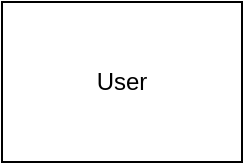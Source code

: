 <mxfile version="24.8.1">
  <diagram name="ClassDiagram" id="Page-1">
    <mxGraphModel dx="1290" dy="470" grid="1" gridSize="10" guides="1" tooltips="1" connect="1" arrows="1" fold="1" page="1" pageScale="1" pageWidth="827" pageHeight="1169" math="0" shadow="0">
      <root>
        <mxCell id="0" />
        <mxCell id="1" parent="0" />

        <!-- User Class -->
        <mxCell id="userClass" value="User" style="rounded=0;whiteSpace=wrap;html=1;" vertex="1" parent="1">
          <mxGeometry x="120" y="100" width="120" height="80" as="geometry" />
        </mxCell>
        <mxCell id="userAttributes" value="- id: Integer<br>- name: String<br>- email: String<br>- password: String" style="rounded=0;whiteSpace=wrap;html=1;" vertex="1" parent="userClass">
          <mxGeometry x="120" y="180" width="120" height="80" as="geometry" />
        </mxCell>
        <mxCell id="userMethods" value="+login()<br>+register()<br>+updateAccount()" style="rounded=0;whiteSpace=wrap;html=1;" vertex="1" parent="userClass">
          <mxGeometry x="120" y="260" width="120" height="60" as="geometry" />
        </mxCell>

        <!-- Flight Class -->
        <mxCell id="flightClass" value="Flight" style="rounded=0;whiteSpace=wrap;html=1;" vertex="1" parent="1">
          <mxGeometry x="300" y="100" width="120" height="80" as="geometry" />
        </mxCell>
        <mxCell id="flightAttributes" value="- flightID: Integer<br>- departure: String<br>- arrival: String<br>- date: Date<br>- time: Time" style="rounded=0;whiteSpace=wrap;html=1;" vertex="1" parent="flightClass">
          <mxGeometry x="300" y="180" width="120" height="80" as="geometry" />
        </mxCell>
        <mxCell id="flightMethods" value="+searchFlight()<br>+getFlightStatus()" style="rounded=0;whiteSpace=wrap;html=1;" vertex="1" parent="flightClass">
          <mxGeometry x="300" y="260" width="120" height="60" as="geometry" />
        </mxCell>

        <!-- Booking Class -->
        <mxCell id="bookingClass" value="Booking" style="rounded=0;whiteSpace=wrap;html=1;" vertex="1" parent="1">
          <mxGeometry x="480" y="100" width="120" height="80" as="geometry" />
        </mxCell>
        <mxCell id="bookingAttributes" value="- bookingID: Integer<br>- flightID: Integer<br>- userID: Integer<br>- seatNumber: String" style="rounded=0;whiteSpace=wrap;html=1;" vertex="1" parent="bookingClass">
          <mxGeometry x="480" y="180" width="120" height="80" as="geometry" />
        </mxCell>
        <mxCell id="bookingMethods" value="+reserveFlight()<br>+cancelReservation()" style="rounded=0;whiteSpace=wrap;html=1;" vertex="1" parent="bookingClass">
          <mxGeometry x="480" y="260" width="120" height="60" as="geometry" />
        </mxCell>

        <!-- Payment Class -->
        <mxCell id="paymentClass" value="Payment" style="rounded=0;whiteSpace=wrap;html=1;" vertex="1" parent="1">
          <mxGeometry x="120" y="300" width="120" height="80" as="geometry" />
        </mxCell>
        <mxCell id="paymentAttributes" value="- paymentID: Integer<br>- userID: Integer<br>- amount: Double<br>- paymentDate: Date" style="rounded=0;whiteSpace=wrap;html=1;" vertex="1" parent="paymentClass">
          <mxGeometry x="120" y="380" width="120" height="80" as="geometry" />
        </mxCell>
        <mxCell id="paymentMethods" value="+makePayment()<br>+verifyOTP()" style="rounded=0;whiteSpace=wrap;html=1;" vertex="1" parent="paymentClass">
          <mxGeometry x="120" y="460" width="120" height="60" as="geometry" />
        </mxCell>

        <!-- Ticket Class -->
        <mxCell id="ticketClass" value="Ticket" style="rounded=0;whiteSpace=wrap;html=1;" vertex="1" parent="1">
          <mxGeometry x="300" y="300" width="120" height="80" as="geometry" />
        </mxCell>
        <mxCell id="ticketAttributes" value="- ticketID: Integer<br>- bookingID: Integer<br>- issueDate: Date<br>- classType: String" style="rounded=0;whiteSpace=wrap;html=1;" vertex="1" parent="ticketClass">
          <mxGeometry x="300" y="380" width="120" height="80" as="geometry" />
        </mxCell>
        <mxCell id="ticketMethods" value="+generateTicket()<br>+viewTicket()" style="rounded=0;whiteSpace=wrap;html=1;" vertex="1" parent="ticketClass">
          <mxGeometry x="300" y="460" width="120" height="60" as="geometry" />
        </mxCell>

        <!-- Feedback Class -->
        <mxCell id="feedbackClass" value="Feedback" style="rounded=0;whiteSpace=wrap;html=1;" vertex="1" parent="1">
          <mxGeometry x="480" y="300" width="120" height="80" as="geometry" />
        </mxCell>
        <mxCell id="feedbackAttributes" value="- feedbackID: Integer<br>- userID: Integer<br>- message: String<br>- status: String" style="rounded=0;whiteSpace=wrap;html=1;" vertex="1" parent="feedbackClass">
          <mxGeometry x="480" y="380" width="120" height="80" as="geometry" />
        </mxCell>
        <mxCell id="feedbackMethods" value="+submitFeedback()<br>+viewFeedback()" style="rounded=0;whiteSpace=wrap;html=1;" vertex="1" parent="feedbackClass">
          <mxGeometry x="480" y="460" width="120" height="60" as="geometry" />
        </mxCell>

        <!-- Relationships -->

        <!-- User to Booking -->
        <mxCell id="rel1" style="edgeStyle=orthogonalEdgeStyle;strokeWidth=2;" edge="1" parent="1" source="userClass" target="bookingClass">
          <mxGeometry relative="1" as="geometry" />
        </mxCell>

        <!-- Booking to Flight -->
        <mxCell id="rel2" style="edgeStyle=orthogonalEdgeStyle;strokeWidth=2;" edge="1" parent="1" source="bookingClass" target="flightClass">
          <mxGeometry relative="1" as="geometry" />
        </mxCell>

        <!-- Booking to Payment -->
        <mxCell id="rel3" style="edgeStyle=orthogonalEdgeStyle;strokeWidth=2;" edge="1" parent="1" source="bookingClass" target="paymentClass">
          <mxGeometry relative="1" as="geometry" />
        </mxCell>

        <!-- Booking to Ticket -->
        <mxCell id="rel4" style="edgeStyle=orthogonalEdgeStyle;strokeWidth=2;" edge="1" parent="1" source="bookingClass" target="ticketClass">
          <mxGeometry relative="1" as="geometry" />
        </mxCell>

        <!-- User to Feedback -->
        <mxCell id="rel5" style="edgeStyle=orthogonalEdgeStyle;strokeWidth=2;" edge="1" parent="1" source="userClass" target="feedbackClass">
          <mxGeometry relative="1" as="geometry" />
        </mxCell>

      </root>
    </mxGraphModel>
  </diagram>
</mxfile>
